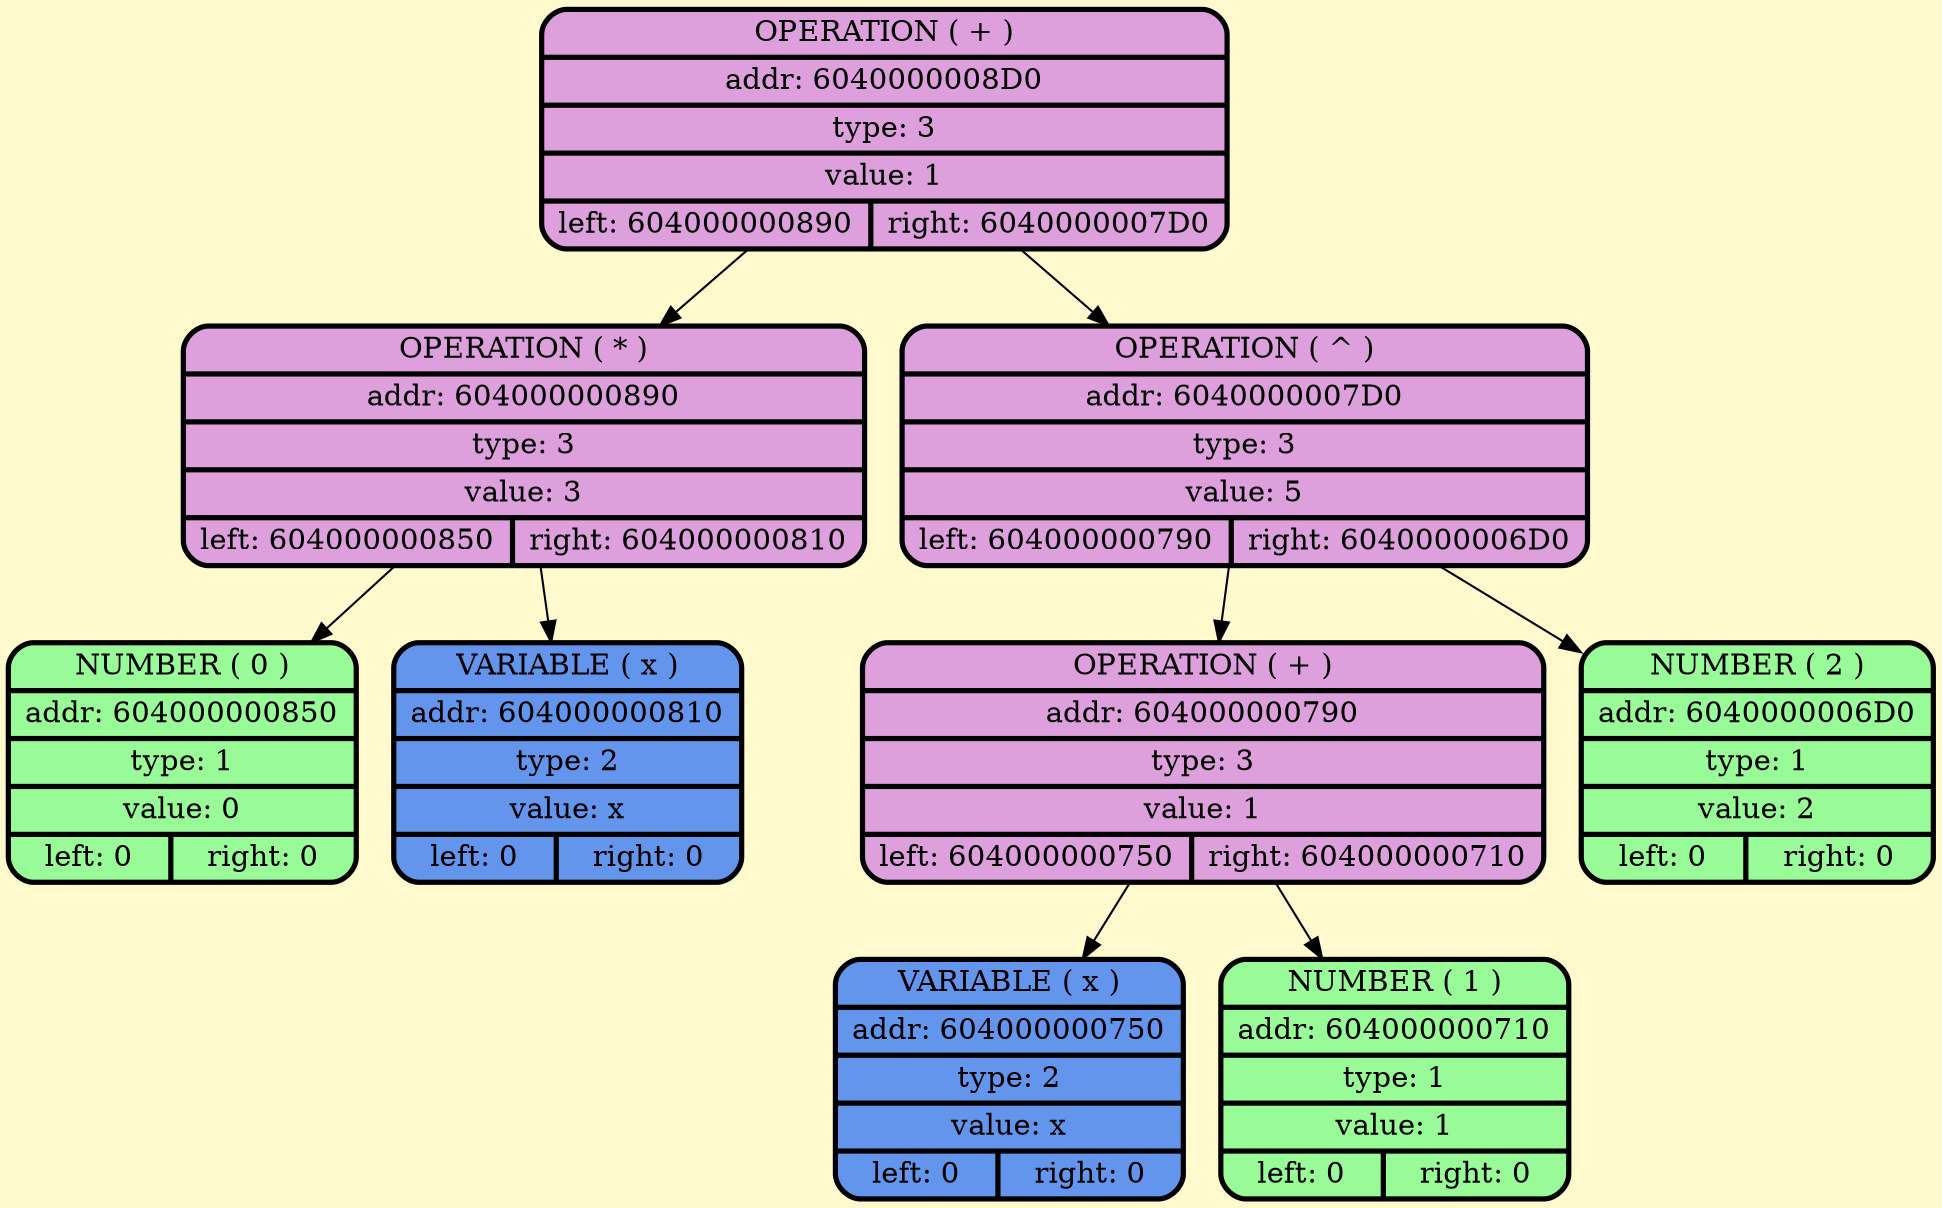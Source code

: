 digraph G {
    node [style=filled, fontcolor=darkblue, fillcolor=peachpuff, color="#252A34", penwidth=2.5];
    bgcolor="lemonchiffon";

node_0x6040000008d0 [shape=Mrecord; style = filled; fillcolor=plum; color = "#000000"; fontcolor = "#000000";label=" {OPERATION ( + ) | addr: 6040000008D0 | type: 3 | value: 1 | {left: 604000000890 | right: 6040000007D0}} "];
node_0x604000000890 [shape=Mrecord; style = filled; fillcolor=plum; color = "#000000"; fontcolor = "#000000";label=" {OPERATION ( * ) | addr: 604000000890 | type: 3 | value: 3 | {left: 604000000850 | right: 604000000810}} "];
    node_0x604000000850 [shape=Mrecord; style = filled; fillcolor = palegreen; color = "#000000"; fontcolor = "#000000";  label="  {NUMBER ( 0 )| addr: 604000000850 | type: 1| value: 0 | {left: 0 | right: 0}} "];
    node_0x604000000810 [shape=Mrecord; style = filled; fillcolor = cornflowerblue; color = "#000000"; fontcolor = "#000000";  label="  {VARIABLE ( x )| addr: 604000000810 | type: 2| value: x | {left: 0 | right: 0}} "];
node_0x6040000007d0 [shape=Mrecord; style = filled; fillcolor=plum; color = "#000000"; fontcolor = "#000000";label=" {OPERATION ( ^ ) | addr: 6040000007D0 | type: 3 | value: 5 | {left: 604000000790 | right: 6040000006D0}} "];
node_0x604000000790 [shape=Mrecord; style = filled; fillcolor=plum; color = "#000000"; fontcolor = "#000000";label=" {OPERATION ( + ) | addr: 604000000790 | type: 3 | value: 1 | {left: 604000000750 | right: 604000000710}} "];
    node_0x604000000750 [shape=Mrecord; style = filled; fillcolor = cornflowerblue; color = "#000000"; fontcolor = "#000000";  label="  {VARIABLE ( x )| addr: 604000000750 | type: 2| value: x | {left: 0 | right: 0}} "];
    node_0x604000000710 [shape=Mrecord; style = filled; fillcolor = palegreen; color = "#000000"; fontcolor = "#000000";  label="  {NUMBER ( 1 )| addr: 604000000710 | type: 1| value: 1 | {left: 0 | right: 0}} "];
    node_0x6040000006d0 [shape=Mrecord; style = filled; fillcolor = palegreen; color = "#000000"; fontcolor = "#000000";  label="  {NUMBER ( 2 )| addr: 6040000006D0 | type: 1| value: 2 | {left: 0 | right: 0}} "];
    node_0x6040000008d0 -> node_0x604000000890;
    node_0x604000000890 -> node_0x604000000850;
    node_0x604000000890 -> node_0x604000000810;
    node_0x6040000008d0 -> node_0x6040000007d0;
    node_0x6040000007d0 -> node_0x604000000790;
    node_0x604000000790 -> node_0x604000000750;
    node_0x604000000790 -> node_0x604000000710;
    node_0x6040000007d0 -> node_0x6040000006d0;
}
